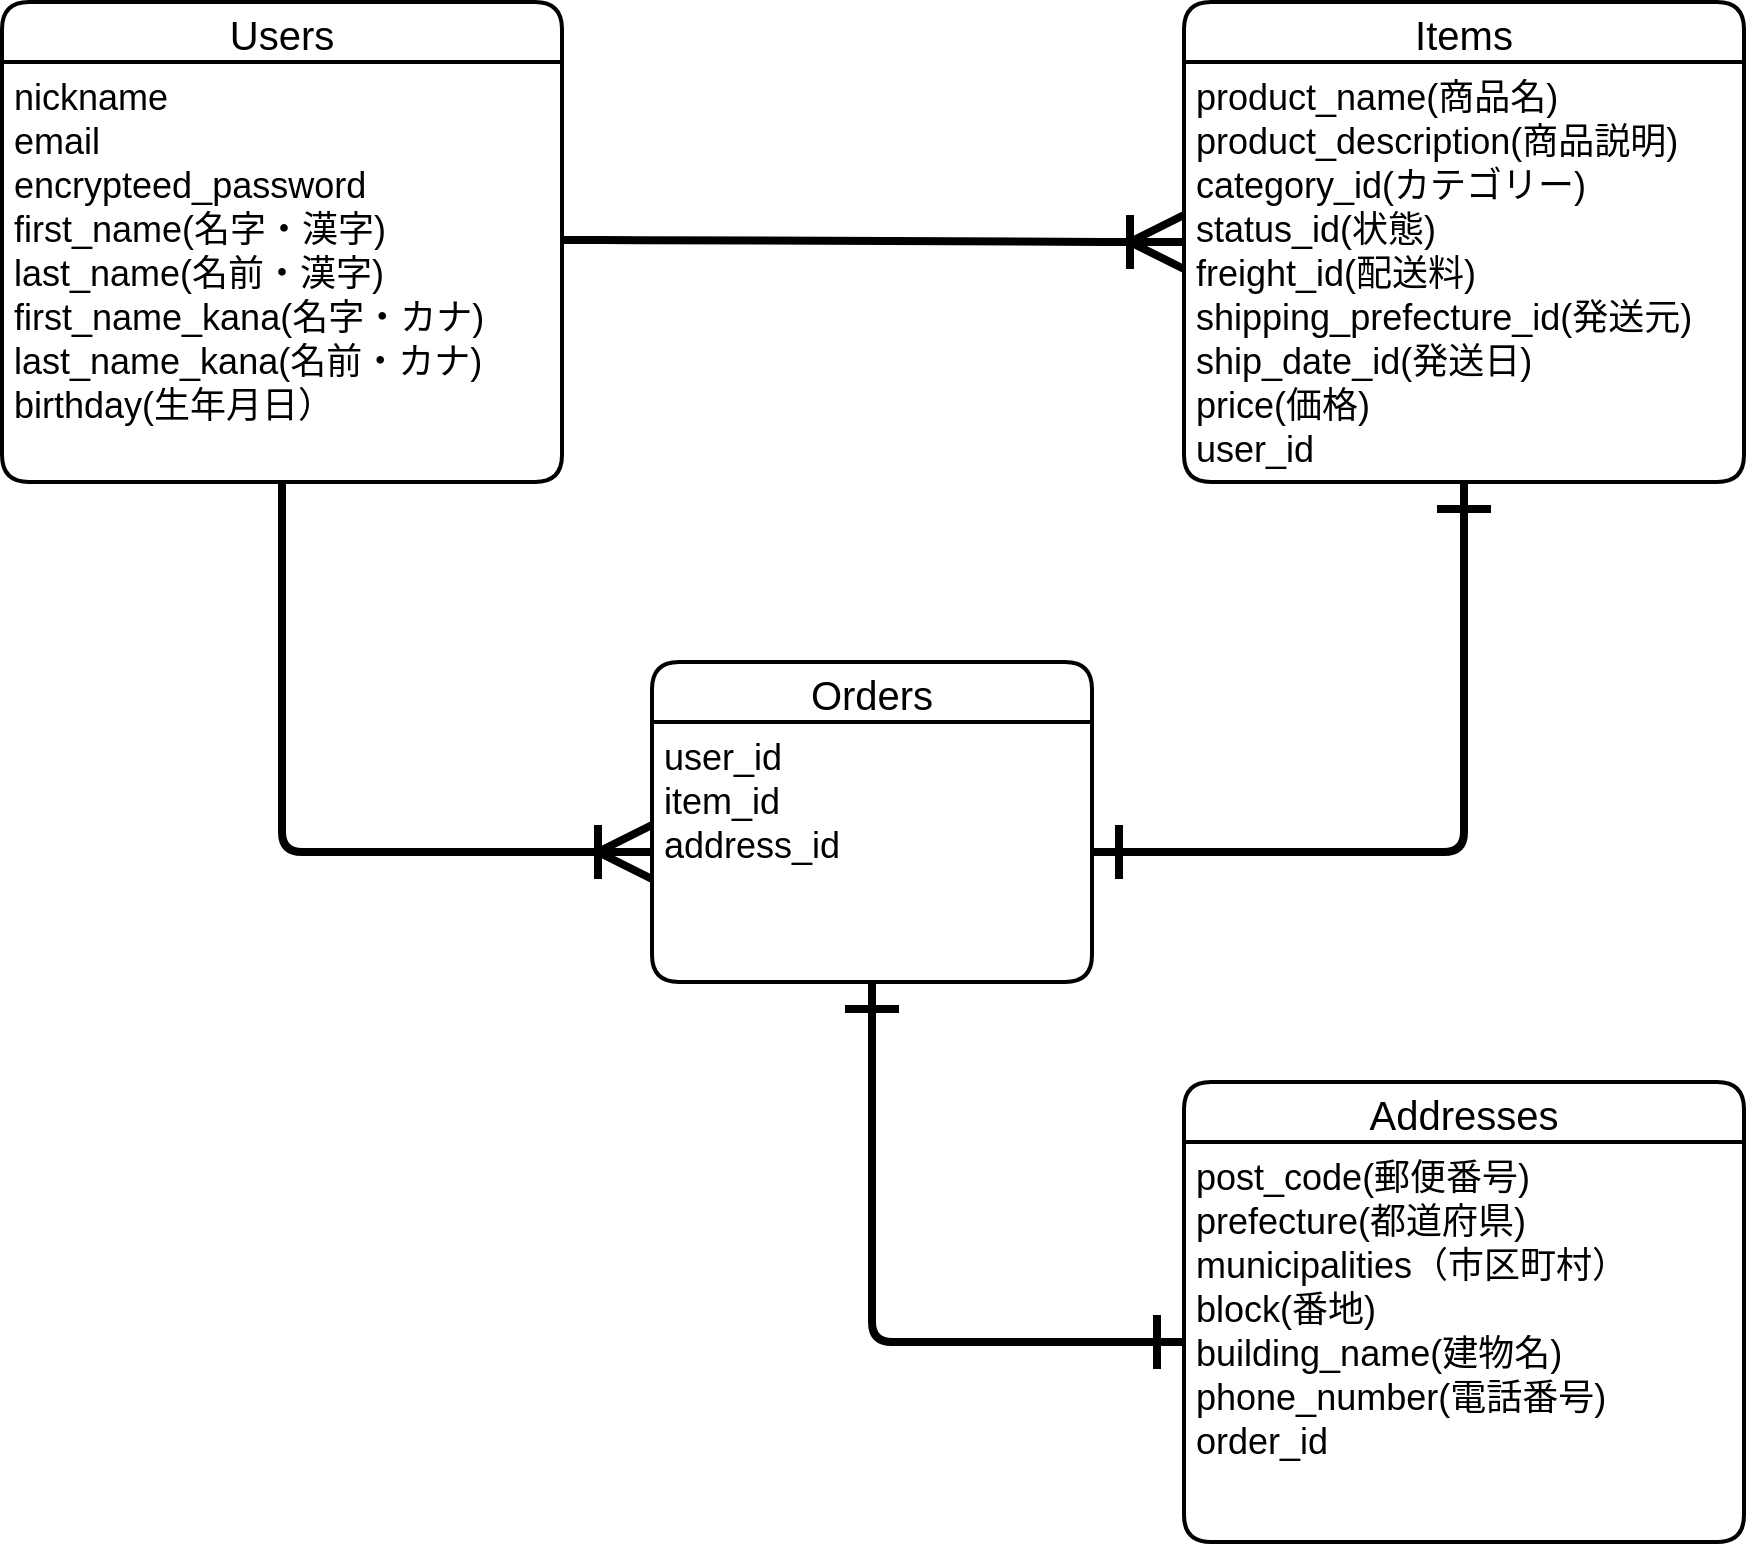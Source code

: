 <mxfile>
    <diagram id="FBH3Tq9-w9niQnOIr03H" name="ページ1">
        <mxGraphModel dx="969" dy="1046" grid="1" gridSize="10" guides="1" tooltips="1" connect="1" arrows="1" fold="1" page="1" pageScale="1" pageWidth="1169" pageHeight="1654" math="0" shadow="0">
            <root>
                <mxCell id="0"/>
                <mxCell id="1" parent="0"/>
                <mxCell id="2" value="Users" style="swimlane;childLayout=stackLayout;horizontal=1;startSize=30;horizontalStack=0;rounded=1;fontSize=20;fontStyle=0;strokeWidth=2;resizeParent=0;resizeLast=1;shadow=0;dashed=0;align=center;" vertex="1" parent="1">
                    <mxGeometry x="40" y="40" width="280" height="240" as="geometry"/>
                </mxCell>
                <mxCell id="3" value="nickname&#10;email&#10;encrypteed_password&#10;first_name(名字・漢字)&#10;last_name(名前・漢字)&#10;first_name_kana(名字・カナ)&#10;last_name_kana(名前・カナ)&#10;birthday(生年月日）&#10;" style="align=left;strokeColor=none;fillColor=none;spacingLeft=4;fontSize=18;verticalAlign=top;resizable=0;rotatable=0;part=1;" vertex="1" parent="2">
                    <mxGeometry y="30" width="280" height="210" as="geometry"/>
                </mxCell>
                <mxCell id="6" value="Items" style="swimlane;childLayout=stackLayout;horizontal=1;startSize=30;horizontalStack=0;rounded=1;fontSize=20;fontStyle=0;strokeWidth=2;resizeParent=0;resizeLast=1;shadow=0;dashed=0;align=center;" vertex="1" parent="1">
                    <mxGeometry x="631" y="40" width="280" height="240" as="geometry"/>
                </mxCell>
                <mxCell id="7" value="product_name(商品名)&#10;product_description(商品説明)&#10;category_id(カテゴリー)&#10;status_id(状態)&#10;freight_id(配送料)&#10;shipping_prefecture_id(発送元)&#10;ship_date_id(発送日)&#10;price(価格)&#10;user_id" style="align=left;strokeColor=none;fillColor=none;spacingLeft=4;fontSize=18;verticalAlign=top;resizable=0;rotatable=0;part=1;" vertex="1" parent="6">
                    <mxGeometry y="30" width="280" height="210" as="geometry"/>
                </mxCell>
                <mxCell id="8" value="" style="edgeStyle=entityRelationEdgeStyle;fontSize=12;html=1;endArrow=ERoneToMany;entryX=0;entryY=0.5;entryDx=0;entryDy=0;jumpSize=17;strokeWidth=4;endSize=22;exitX=1;exitY=0.424;exitDx=0;exitDy=0;exitPerimeter=0;" edge="1" parent="1" source="3" target="6">
                    <mxGeometry width="100" height="100" relative="1" as="geometry">
                        <mxPoint x="330" y="160" as="sourcePoint"/>
                        <mxPoint x="470" y="110" as="targetPoint"/>
                    </mxGeometry>
                </mxCell>
                <mxCell id="25" value="" style="edgeStyle=orthogonalEdgeStyle;fontSize=12;html=1;endArrow=ERone;startArrow=ERone;startSize=22;endSize=22;strokeWidth=4;jumpSize=17;startFill=0;endFill=0;entryX=0;entryY=0.5;entryDx=0;entryDy=0;exitX=0.5;exitY=1;exitDx=0;exitDy=0;" edge="1" parent="1" source="35" target="34">
                    <mxGeometry width="100" height="100" relative="1" as="geometry">
                        <mxPoint x="409" y="614.29" as="sourcePoint"/>
                        <mxPoint x="720.0" y="614.29" as="targetPoint"/>
                    </mxGeometry>
                </mxCell>
                <mxCell id="33" value="Addresses" style="swimlane;childLayout=stackLayout;horizontal=1;startSize=30;horizontalStack=0;rounded=1;fontSize=20;fontStyle=0;strokeWidth=2;resizeParent=0;resizeLast=1;shadow=0;dashed=0;align=center;" vertex="1" parent="1">
                    <mxGeometry x="631" y="580" width="280" height="230" as="geometry"/>
                </mxCell>
                <mxCell id="34" value="post_code(郵便番号)&#10;prefecture(都道府県)&#10;municipalities（市区町村）&#10;block(番地)&#10;building_name(建物名)&#10;phone_number(電話番号)&#10;order_id" style="align=left;strokeColor=none;fillColor=none;spacingLeft=4;fontSize=18;verticalAlign=top;resizable=0;rotatable=0;part=1;" vertex="1" parent="33">
                    <mxGeometry y="30" width="280" height="200" as="geometry"/>
                </mxCell>
                <mxCell id="35" value="Orders" style="swimlane;childLayout=stackLayout;horizontal=1;startSize=30;horizontalStack=0;rounded=1;fontSize=20;fontStyle=0;strokeWidth=2;resizeParent=0;resizeLast=1;shadow=0;dashed=0;align=center;" vertex="1" parent="1">
                    <mxGeometry x="365" y="370" width="220" height="160" as="geometry"/>
                </mxCell>
                <mxCell id="36" value="user_id&#10;item_id&#10;address_id" style="align=left;strokeColor=none;fillColor=none;spacingLeft=4;fontSize=18;verticalAlign=top;resizable=0;rotatable=0;part=1;" vertex="1" parent="35">
                    <mxGeometry y="30" width="220" height="130" as="geometry"/>
                </mxCell>
                <mxCell id="40" value="" style="edgeStyle=orthogonalEdgeStyle;fontSize=12;html=1;endArrow=ERoneToMany;startSize=22;endSize=22;strokeWidth=4;jumpSize=17;entryX=0;entryY=0.5;entryDx=0;entryDy=0;exitX=0.5;exitY=1;exitDx=0;exitDy=0;" edge="1" parent="1" source="3" target="36">
                    <mxGeometry width="100" height="100" relative="1" as="geometry">
                        <mxPoint x="150" y="330" as="sourcePoint"/>
                        <mxPoint x="230" y="380" as="targetPoint"/>
                        <Array as="points">
                            <mxPoint x="180" y="465"/>
                        </Array>
                    </mxGeometry>
                </mxCell>
                <mxCell id="41" value="" style="edgeStyle=orthogonalEdgeStyle;fontSize=12;html=1;endArrow=ERone;startArrow=ERone;startSize=22;endSize=22;strokeWidth=4;jumpSize=17;startFill=0;endFill=0;exitX=1;exitY=0.5;exitDx=0;exitDy=0;entryX=0.5;entryY=1;entryDx=0;entryDy=0;" edge="1" parent="1" source="36" target="6">
                    <mxGeometry width="100" height="100" relative="1" as="geometry">
                        <mxPoint x="700" y="450" as="sourcePoint"/>
                        <mxPoint x="800" y="350" as="targetPoint"/>
                    </mxGeometry>
                </mxCell>
            </root>
        </mxGraphModel>
    </diagram>
</mxfile>